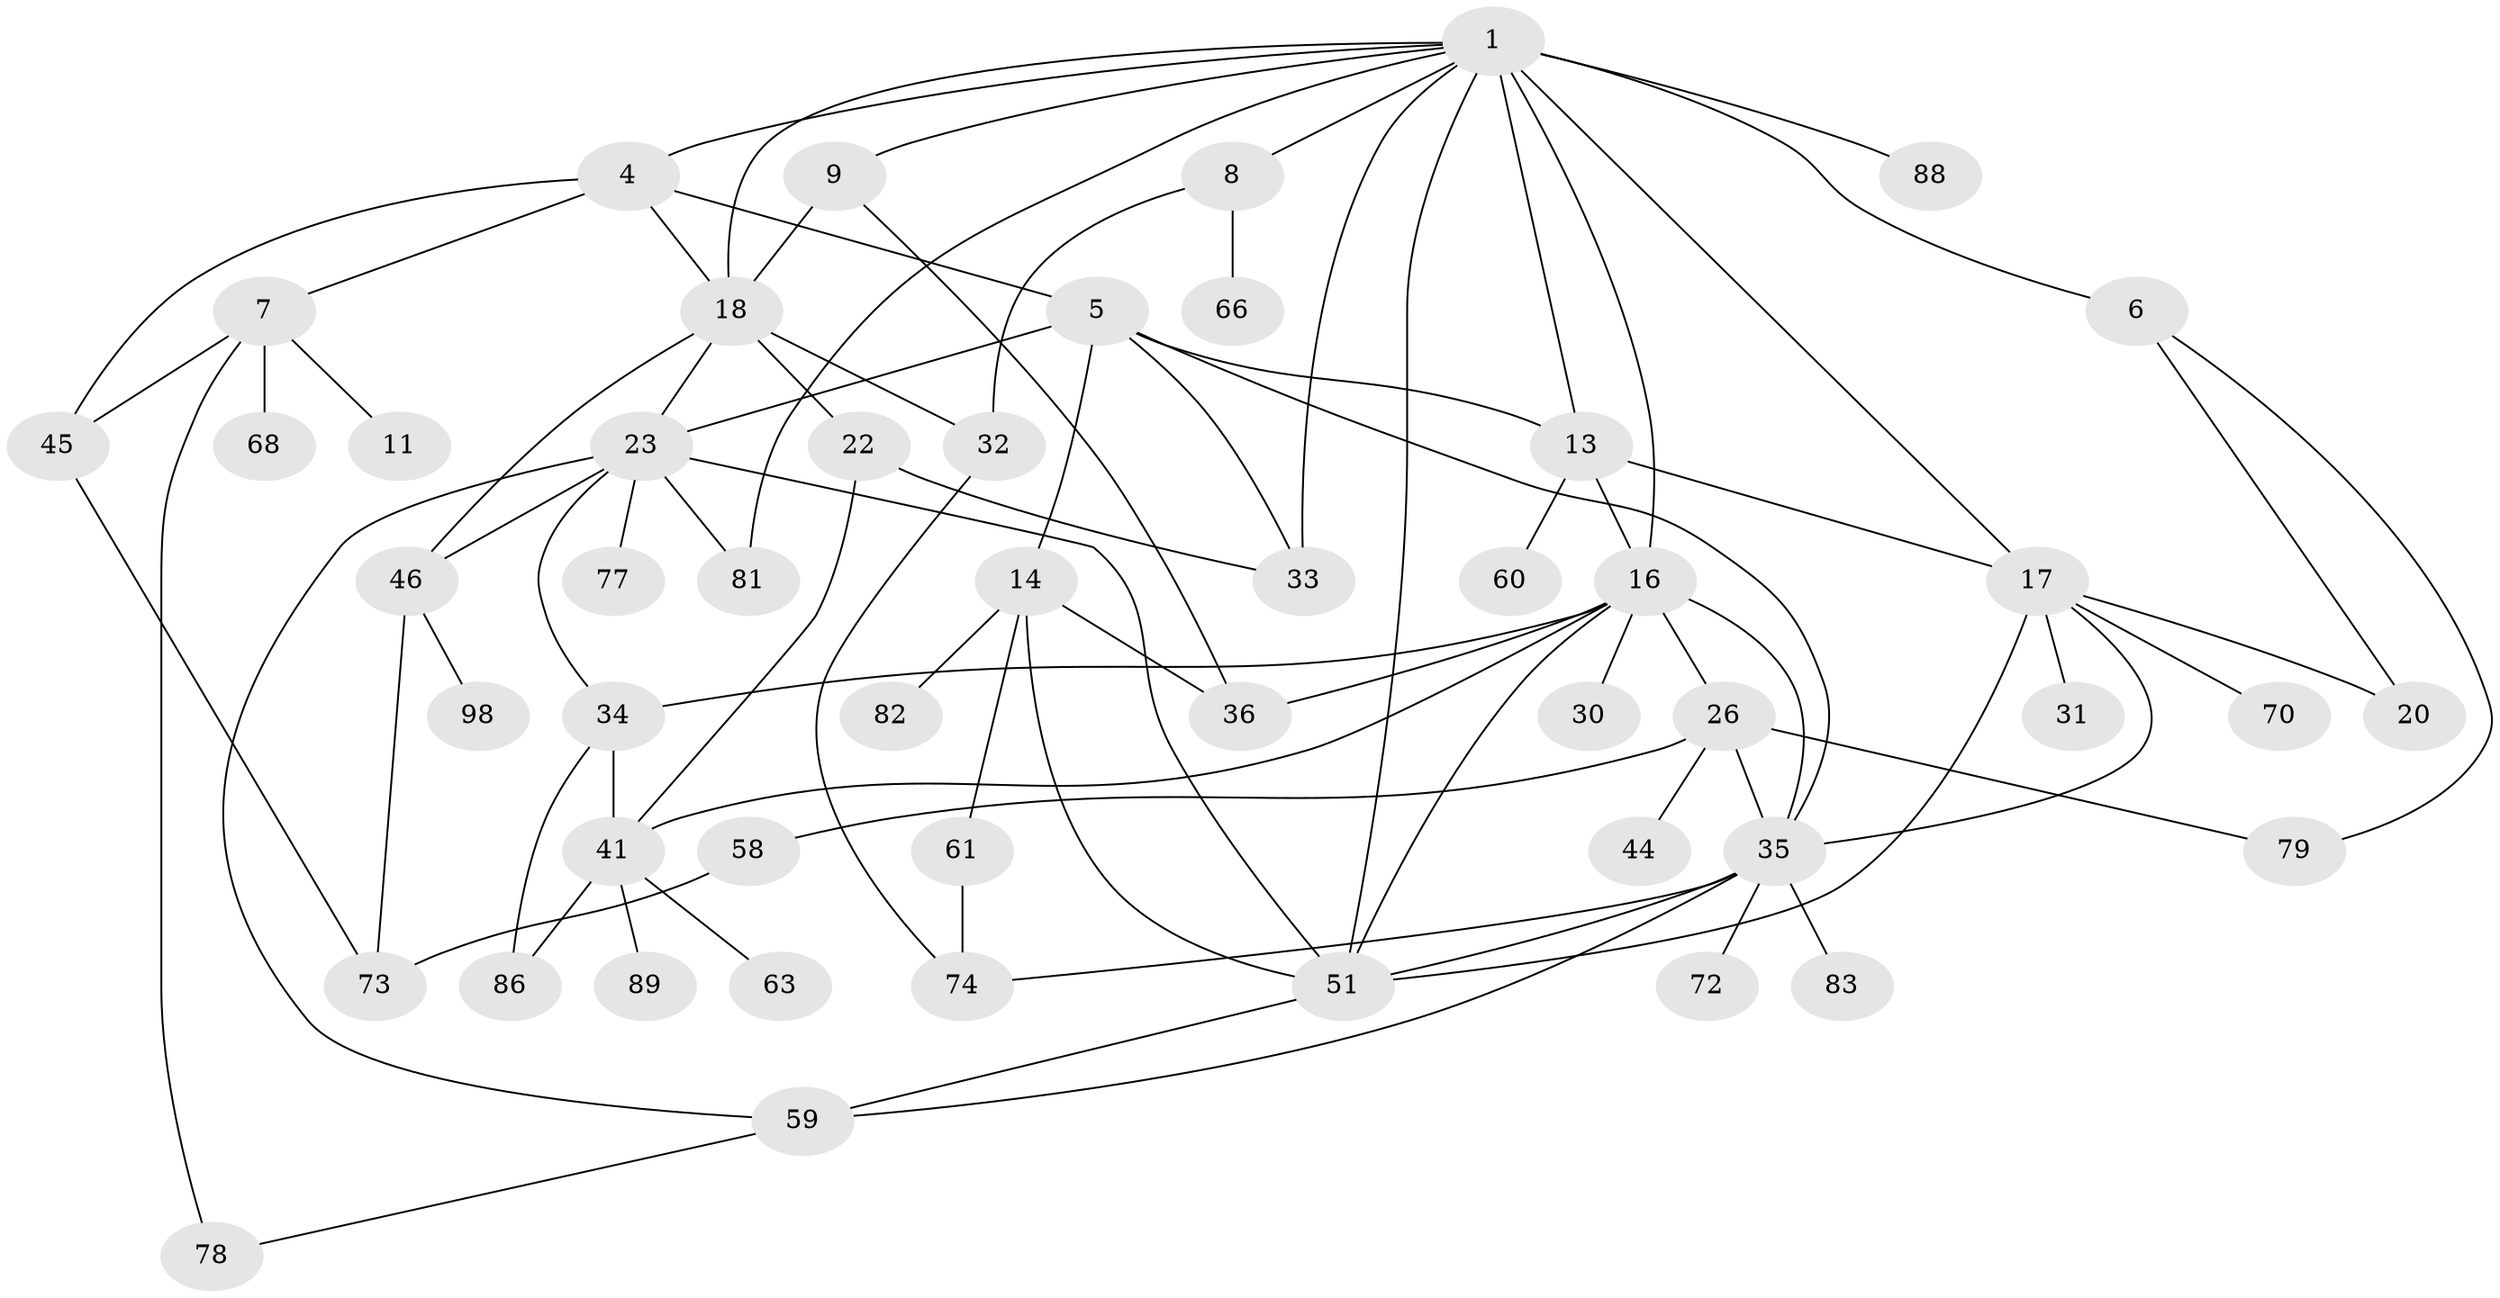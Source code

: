 // original degree distribution, {5: 0.08, 8: 0.01, 4: 0.13, 7: 0.03, 3: 0.22, 2: 0.24, 1: 0.27, 6: 0.02}
// Generated by graph-tools (version 1.1) at 2025/13/03/09/25 04:13:26]
// undirected, 50 vertices, 84 edges
graph export_dot {
graph [start="1"]
  node [color=gray90,style=filled];
  1 [super="+3+2"];
  4 [super="+12"];
  5 [super="+10"];
  6 [super="+38"];
  7;
  8 [super="+71"];
  9 [super="+21"];
  11;
  13 [super="+19"];
  14 [super="+15"];
  16 [super="+29+25"];
  17 [super="+28"];
  18 [super="+48"];
  20 [super="+37"];
  22 [super="+57+87"];
  23 [super="+75"];
  26 [super="+52+50"];
  30 [super="+55"];
  31;
  32;
  33 [super="+85"];
  34 [super="+47"];
  35 [super="+39"];
  36 [super="+56"];
  41 [super="+43"];
  44;
  45;
  46;
  51 [super="+96+54"];
  58;
  59 [super="+69+67"];
  60;
  61;
  63;
  66;
  68;
  70;
  72;
  73 [super="+95"];
  74 [super="+76"];
  77;
  78 [super="+100"];
  79;
  81;
  82;
  83;
  86;
  88;
  89;
  98;
  1 -- 4;
  1 -- 6 [weight=2];
  1 -- 9;
  1 -- 16 [weight=2];
  1 -- 81;
  1 -- 17;
  1 -- 88;
  1 -- 18;
  1 -- 8;
  1 -- 13;
  1 -- 51;
  1 -- 33;
  4 -- 5;
  4 -- 7;
  4 -- 45;
  4 -- 18;
  5 -- 14;
  5 -- 23;
  5 -- 33;
  5 -- 35;
  5 -- 13;
  6 -- 20;
  6 -- 79;
  7 -- 11;
  7 -- 45;
  7 -- 68;
  7 -- 78;
  8 -- 32;
  8 -- 66;
  9 -- 18;
  9 -- 36;
  13 -- 17 [weight=2];
  13 -- 60;
  13 -- 16;
  14 -- 36;
  14 -- 82;
  14 -- 61;
  14 -- 51;
  16 -- 26;
  16 -- 30;
  16 -- 34;
  16 -- 35;
  16 -- 51;
  16 -- 36;
  16 -- 41;
  17 -- 51;
  17 -- 70;
  17 -- 31;
  17 -- 35;
  17 -- 20;
  18 -- 22;
  18 -- 23;
  18 -- 32;
  18 -- 46;
  22 -- 41;
  22 -- 33;
  23 -- 46;
  23 -- 59;
  23 -- 81;
  23 -- 34;
  23 -- 51;
  23 -- 77;
  26 -- 44;
  26 -- 79;
  26 -- 35;
  26 -- 58;
  32 -- 74;
  34 -- 41;
  34 -- 86;
  35 -- 72;
  35 -- 74;
  35 -- 83;
  35 -- 51;
  35 -- 59;
  41 -- 89;
  41 -- 86;
  41 -- 63;
  45 -- 73;
  46 -- 73;
  46 -- 98;
  51 -- 59;
  58 -- 73;
  59 -- 78;
  61 -- 74;
}
